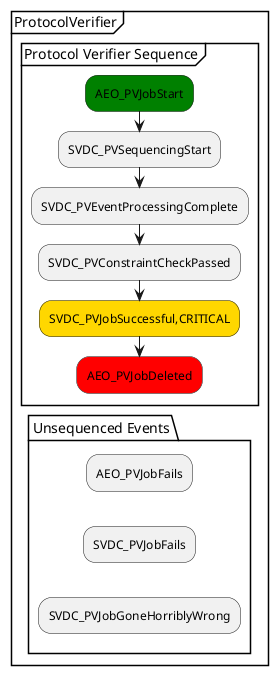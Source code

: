 @startuml
partition "ProtocolVerifier" {
  group "Protocol Verifier Sequence"
    #green:AEO_PVJobStart;
    :SVDC_PVSequencingStart;
    :SVDC_PVEventProcessingComplete;
    :SVDC_PVConstraintCheckPassed;
    #gold:SVDC_PVJobSuccessful,CRITICAL;
    #red:AEO_PVJobDeleted;  
    detach
  end group
  package "Unsequenced Events" {
    :AEO_PVJobFails;
    kill
    :SVDC_PVJobFails;
    kill
    :SVDC_PVJobGoneHorriblyWrong;
    kill
  }
}
@enduml
